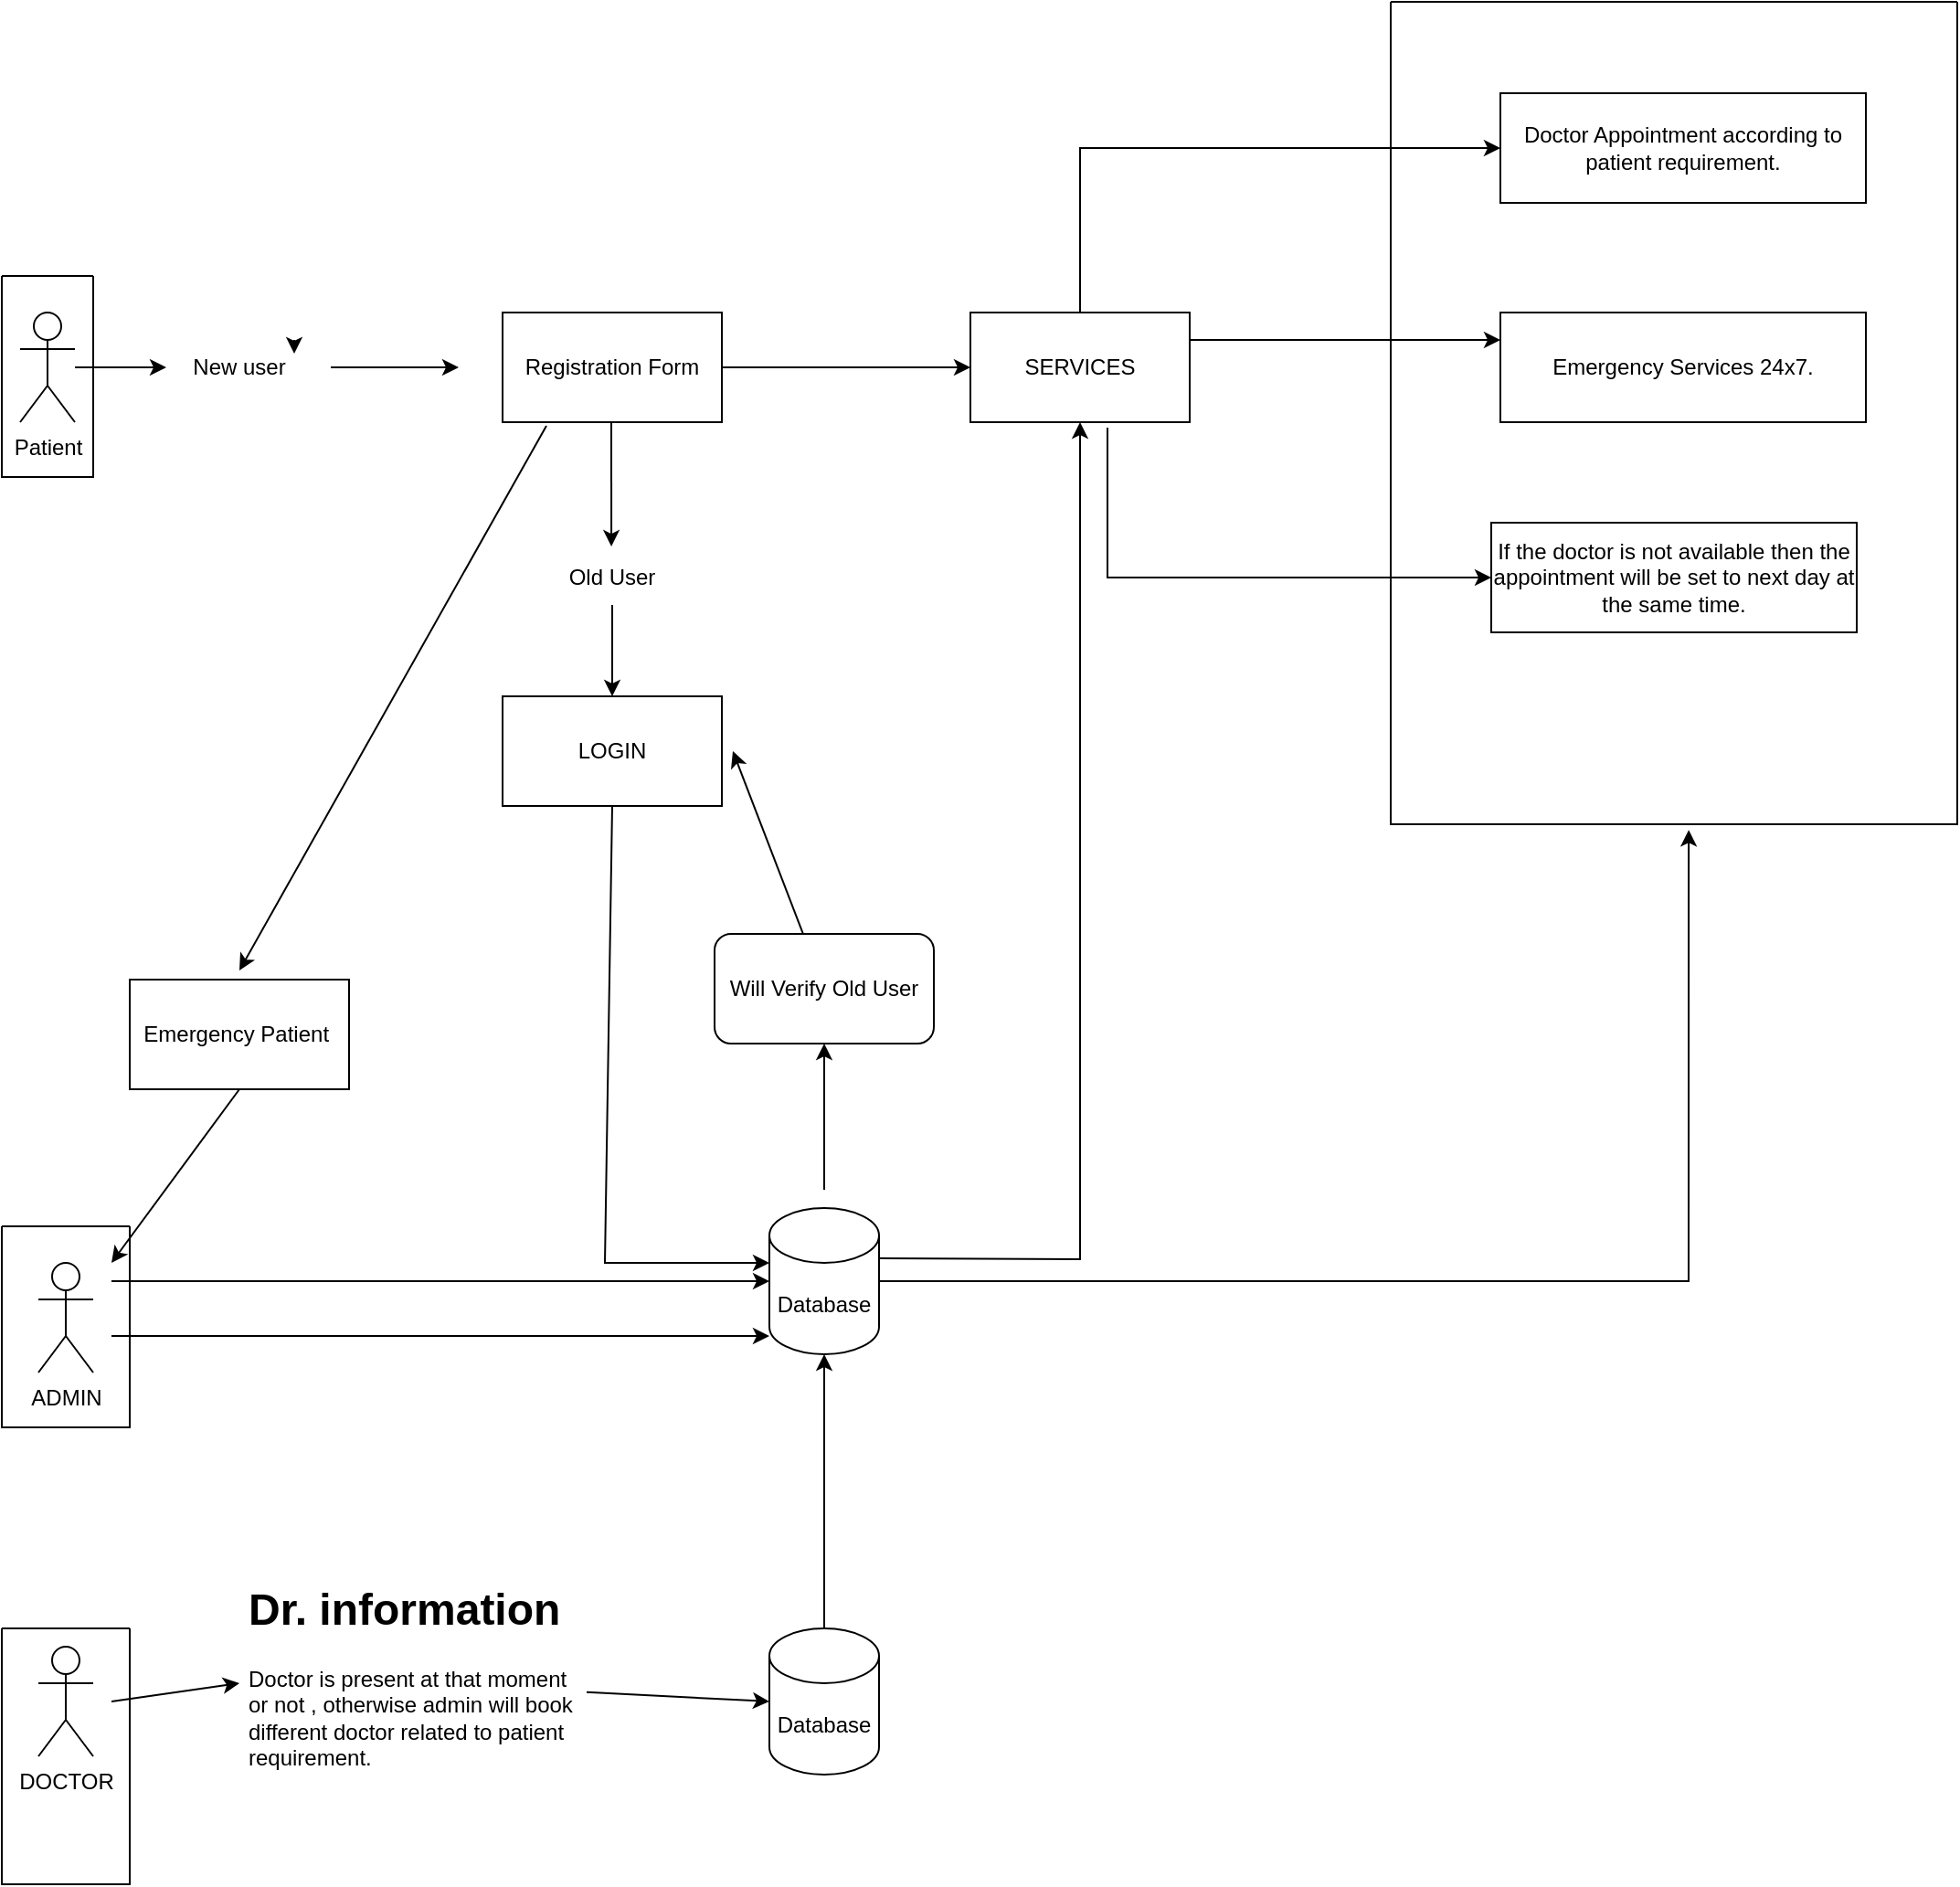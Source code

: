 <mxfile version="21.8.1" type="github">
  <diagram id="C5RBs43oDa-KdzZeNtuy" name="Page-1">
    <mxGraphModel dx="1194" dy="1816" grid="1" gridSize="10" guides="1" tooltips="1" connect="1" arrows="1" fold="1" page="1" pageScale="1" pageWidth="827" pageHeight="1169" math="0" shadow="0">
      <root>
        <mxCell id="WIyWlLk6GJQsqaUBKTNV-0" />
        <mxCell id="WIyWlLk6GJQsqaUBKTNV-1" parent="WIyWlLk6GJQsqaUBKTNV-0" />
        <mxCell id="kDWbAyWZnq6GtjttEzIP-8" value="Patient&lt;br&gt;" style="shape=umlActor;verticalLabelPosition=bottom;verticalAlign=top;html=1;outlineConnect=0;" parent="WIyWlLk6GJQsqaUBKTNV-1" vertex="1">
          <mxGeometry x="30" y="160" width="30" height="60" as="geometry" />
        </mxCell>
        <mxCell id="kDWbAyWZnq6GtjttEzIP-9" value="ADMIN" style="shape=umlActor;verticalLabelPosition=bottom;verticalAlign=top;html=1;outlineConnect=0;" parent="WIyWlLk6GJQsqaUBKTNV-1" vertex="1">
          <mxGeometry x="40" y="680" width="30" height="60" as="geometry" />
        </mxCell>
        <mxCell id="kDWbAyWZnq6GtjttEzIP-18" value="New user" style="text;html=1;strokeColor=none;fillColor=none;align=center;verticalAlign=middle;whiteSpace=wrap;rounded=0;" parent="WIyWlLk6GJQsqaUBKTNV-1" vertex="1">
          <mxGeometry x="120" y="175" width="60" height="30" as="geometry" />
        </mxCell>
        <mxCell id="kDWbAyWZnq6GtjttEzIP-21" style="edgeStyle=orthogonalEdgeStyle;rounded=0;orthogonalLoop=1;jettySize=auto;html=1;exitX=1;exitY=0;exitDx=0;exitDy=0;entryX=1;entryY=0.25;entryDx=0;entryDy=0;" parent="WIyWlLk6GJQsqaUBKTNV-1" source="kDWbAyWZnq6GtjttEzIP-18" target="kDWbAyWZnq6GtjttEzIP-18" edge="1">
          <mxGeometry relative="1" as="geometry" />
        </mxCell>
        <mxCell id="kDWbAyWZnq6GtjttEzIP-23" value="" style="endArrow=classic;html=1;rounded=0;" parent="WIyWlLk6GJQsqaUBKTNV-1" source="kDWbAyWZnq6GtjttEzIP-8" edge="1">
          <mxGeometry width="50" height="50" relative="1" as="geometry">
            <mxPoint x="430" y="380" as="sourcePoint" />
            <mxPoint x="110" y="190" as="targetPoint" />
            <Array as="points" />
          </mxGeometry>
        </mxCell>
        <mxCell id="kDWbAyWZnq6GtjttEzIP-24" value="" style="endArrow=classic;html=1;rounded=0;" parent="WIyWlLk6GJQsqaUBKTNV-1" edge="1">
          <mxGeometry width="50" height="50" relative="1" as="geometry">
            <mxPoint x="200" y="190" as="sourcePoint" />
            <mxPoint x="270" y="190" as="targetPoint" />
          </mxGeometry>
        </mxCell>
        <mxCell id="kDWbAyWZnq6GtjttEzIP-25" value="Registration Form" style="rounded=0;whiteSpace=wrap;html=1;" parent="WIyWlLk6GJQsqaUBKTNV-1" vertex="1">
          <mxGeometry x="294" y="160" width="120" height="60" as="geometry" />
        </mxCell>
        <mxCell id="kDWbAyWZnq6GtjttEzIP-26" value="" style="endArrow=classic;html=1;rounded=0;exitX=0.433;exitY=1.033;exitDx=0;exitDy=0;exitPerimeter=0;" parent="WIyWlLk6GJQsqaUBKTNV-1" edge="1">
          <mxGeometry width="50" height="50" relative="1" as="geometry">
            <mxPoint x="353.5" y="220.0" as="sourcePoint" />
            <mxPoint x="353.54" y="288.02" as="targetPoint" />
          </mxGeometry>
        </mxCell>
        <mxCell id="kDWbAyWZnq6GtjttEzIP-27" value="Old User" style="text;html=1;strokeColor=none;fillColor=none;align=center;verticalAlign=middle;whiteSpace=wrap;rounded=0;" parent="WIyWlLk6GJQsqaUBKTNV-1" vertex="1">
          <mxGeometry x="324" y="290" width="60" height="30" as="geometry" />
        </mxCell>
        <mxCell id="kDWbAyWZnq6GtjttEzIP-28" value="" style="endArrow=classic;html=1;rounded=0;exitX=0.5;exitY=1;exitDx=0;exitDy=0;" parent="WIyWlLk6GJQsqaUBKTNV-1" source="kDWbAyWZnq6GtjttEzIP-27" edge="1">
          <mxGeometry width="50" height="50" relative="1" as="geometry">
            <mxPoint x="380" y="380" as="sourcePoint" />
            <mxPoint x="354" y="370" as="targetPoint" />
          </mxGeometry>
        </mxCell>
        <mxCell id="kDWbAyWZnq6GtjttEzIP-29" value="LOGIN" style="rounded=0;whiteSpace=wrap;html=1;" parent="WIyWlLk6GJQsqaUBKTNV-1" vertex="1">
          <mxGeometry x="294" y="370" width="120" height="60" as="geometry" />
        </mxCell>
        <mxCell id="kDWbAyWZnq6GtjttEzIP-30" value="" style="endArrow=classic;html=1;rounded=0;exitX=0.5;exitY=1;exitDx=0;exitDy=0;" parent="WIyWlLk6GJQsqaUBKTNV-1" source="kDWbAyWZnq6GtjttEzIP-29" edge="1">
          <mxGeometry width="50" height="50" relative="1" as="geometry">
            <mxPoint x="490" y="510" as="sourcePoint" />
            <mxPoint x="440" y="680" as="targetPoint" />
            <Array as="points">
              <mxPoint x="350" y="680" />
            </Array>
          </mxGeometry>
        </mxCell>
        <mxCell id="kDWbAyWZnq6GtjttEzIP-31" value="" style="endArrow=classic;html=1;rounded=0;" parent="WIyWlLk6GJQsqaUBKTNV-1" edge="1">
          <mxGeometry width="50" height="50" relative="1" as="geometry">
            <mxPoint x="80" y="720" as="sourcePoint" />
            <mxPoint x="440" y="720" as="targetPoint" />
          </mxGeometry>
        </mxCell>
        <mxCell id="kDWbAyWZnq6GtjttEzIP-32" value="Database&lt;br&gt;" style="shape=cylinder3;whiteSpace=wrap;html=1;boundedLbl=1;backgroundOutline=1;size=15;" parent="WIyWlLk6GJQsqaUBKTNV-1" vertex="1">
          <mxGeometry x="440" y="650" width="60" height="80" as="geometry" />
        </mxCell>
        <mxCell id="kDWbAyWZnq6GtjttEzIP-33" value="" style="endArrow=classic;html=1;rounded=0;" parent="WIyWlLk6GJQsqaUBKTNV-1" source="kDWbAyWZnq6GtjttEzIP-34" edge="1">
          <mxGeometry width="50" height="50" relative="1" as="geometry">
            <mxPoint x="470" y="640" as="sourcePoint" />
            <mxPoint x="420" y="400" as="targetPoint" />
            <Array as="points" />
          </mxGeometry>
        </mxCell>
        <mxCell id="kDWbAyWZnq6GtjttEzIP-35" value="" style="endArrow=classic;html=1;rounded=0;" parent="WIyWlLk6GJQsqaUBKTNV-1" target="kDWbAyWZnq6GtjttEzIP-34" edge="1">
          <mxGeometry width="50" height="50" relative="1" as="geometry">
            <mxPoint x="470" y="640" as="sourcePoint" />
            <mxPoint x="420" y="400" as="targetPoint" />
            <Array as="points" />
          </mxGeometry>
        </mxCell>
        <mxCell id="kDWbAyWZnq6GtjttEzIP-34" value="Will Verify Old User" style="rounded=1;whiteSpace=wrap;html=1;" parent="WIyWlLk6GJQsqaUBKTNV-1" vertex="1">
          <mxGeometry x="410" y="500" width="120" height="60" as="geometry" />
        </mxCell>
        <mxCell id="kDWbAyWZnq6GtjttEzIP-36" value="SERVICES" style="rounded=0;whiteSpace=wrap;html=1;" parent="WIyWlLk6GJQsqaUBKTNV-1" vertex="1">
          <mxGeometry x="550" y="160" width="120" height="60" as="geometry" />
        </mxCell>
        <mxCell id="kDWbAyWZnq6GtjttEzIP-37" value="" style="endArrow=classic;html=1;rounded=0;exitX=1;exitY=0.5;exitDx=0;exitDy=0;entryX=0;entryY=0.5;entryDx=0;entryDy=0;" parent="WIyWlLk6GJQsqaUBKTNV-1" source="kDWbAyWZnq6GtjttEzIP-25" target="kDWbAyWZnq6GtjttEzIP-36" edge="1">
          <mxGeometry width="50" height="50" relative="1" as="geometry">
            <mxPoint x="490" y="510" as="sourcePoint" />
            <mxPoint x="540" y="190" as="targetPoint" />
          </mxGeometry>
        </mxCell>
        <mxCell id="kDWbAyWZnq6GtjttEzIP-38" value="" style="endArrow=classic;html=1;rounded=0;entryX=0.5;entryY=1;entryDx=0;entryDy=0;exitX=1;exitY=0;exitDx=0;exitDy=27.5;exitPerimeter=0;" parent="WIyWlLk6GJQsqaUBKTNV-1" source="kDWbAyWZnq6GtjttEzIP-32" target="kDWbAyWZnq6GtjttEzIP-36" edge="1">
          <mxGeometry width="50" height="50" relative="1" as="geometry">
            <mxPoint x="610" y="690" as="sourcePoint" />
            <mxPoint x="610" y="240" as="targetPoint" />
            <Array as="points">
              <mxPoint x="610" y="678" />
            </Array>
          </mxGeometry>
        </mxCell>
        <mxCell id="kDWbAyWZnq6GtjttEzIP-39" value="DOCTOR" style="shape=umlActor;verticalLabelPosition=bottom;verticalAlign=top;html=1;outlineConnect=0;" parent="WIyWlLk6GJQsqaUBKTNV-1" vertex="1">
          <mxGeometry x="40" y="890" width="30" height="60" as="geometry" />
        </mxCell>
        <mxCell id="kDWbAyWZnq6GtjttEzIP-40" value="Database" style="shape=cylinder3;whiteSpace=wrap;html=1;boundedLbl=1;backgroundOutline=1;size=15;" parent="WIyWlLk6GJQsqaUBKTNV-1" vertex="1">
          <mxGeometry x="440" y="880" width="60" height="80" as="geometry" />
        </mxCell>
        <mxCell id="kDWbAyWZnq6GtjttEzIP-41" value="" style="endArrow=classic;html=1;rounded=0;entryX=0.5;entryY=1;entryDx=0;entryDy=0;entryPerimeter=0;exitX=0.5;exitY=0;exitDx=0;exitDy=0;exitPerimeter=0;" parent="WIyWlLk6GJQsqaUBKTNV-1" source="kDWbAyWZnq6GtjttEzIP-40" target="kDWbAyWZnq6GtjttEzIP-32" edge="1">
          <mxGeometry width="50" height="50" relative="1" as="geometry">
            <mxPoint x="540" y="870" as="sourcePoint" />
            <mxPoint x="590" y="820" as="targetPoint" />
          </mxGeometry>
        </mxCell>
        <mxCell id="kDWbAyWZnq6GtjttEzIP-42" value="" style="endArrow=classic;html=1;rounded=0;entryX=0;entryY=0.5;entryDx=0;entryDy=0;entryPerimeter=0;" parent="WIyWlLk6GJQsqaUBKTNV-1" source="kDWbAyWZnq6GtjttEzIP-49" target="kDWbAyWZnq6GtjttEzIP-40" edge="1">
          <mxGeometry width="50" height="50" relative="1" as="geometry">
            <mxPoint x="80" y="920" as="sourcePoint" />
            <mxPoint x="430" y="920" as="targetPoint" />
          </mxGeometry>
        </mxCell>
        <mxCell id="kDWbAyWZnq6GtjttEzIP-43" value="" style="endArrow=classic;html=1;rounded=0;exitX=0.5;exitY=0;exitDx=0;exitDy=0;" parent="WIyWlLk6GJQsqaUBKTNV-1" source="kDWbAyWZnq6GtjttEzIP-36" edge="1">
          <mxGeometry width="50" height="50" relative="1" as="geometry">
            <mxPoint x="620" y="80" as="sourcePoint" />
            <mxPoint x="840" y="70" as="targetPoint" />
            <Array as="points">
              <mxPoint x="610" y="70" />
            </Array>
          </mxGeometry>
        </mxCell>
        <mxCell id="kDWbAyWZnq6GtjttEzIP-44" value="Doctor Appointment according to patient requirement." style="rounded=0;whiteSpace=wrap;html=1;" parent="WIyWlLk6GJQsqaUBKTNV-1" vertex="1">
          <mxGeometry x="840" y="40" width="200" height="60" as="geometry" />
        </mxCell>
        <mxCell id="kDWbAyWZnq6GtjttEzIP-45" value="" style="endArrow=classic;html=1;rounded=0;exitX=1;exitY=0.25;exitDx=0;exitDy=0;" parent="WIyWlLk6GJQsqaUBKTNV-1" source="kDWbAyWZnq6GtjttEzIP-36" edge="1">
          <mxGeometry width="50" height="50" relative="1" as="geometry">
            <mxPoint x="800" y="340" as="sourcePoint" />
            <mxPoint x="840" y="175" as="targetPoint" />
          </mxGeometry>
        </mxCell>
        <mxCell id="kDWbAyWZnq6GtjttEzIP-46" value="Emergency Services 24x7." style="rounded=0;whiteSpace=wrap;html=1;" parent="WIyWlLk6GJQsqaUBKTNV-1" vertex="1">
          <mxGeometry x="840" y="160" width="200" height="60" as="geometry" />
        </mxCell>
        <mxCell id="kDWbAyWZnq6GtjttEzIP-50" value="" style="endArrow=classic;html=1;rounded=0;entryX=0;entryY=0.5;entryDx=0;entryDy=0;entryPerimeter=0;" parent="WIyWlLk6GJQsqaUBKTNV-1" target="kDWbAyWZnq6GtjttEzIP-49" edge="1">
          <mxGeometry width="50" height="50" relative="1" as="geometry">
            <mxPoint x="80" y="920" as="sourcePoint" />
            <mxPoint x="440" y="920" as="targetPoint" />
          </mxGeometry>
        </mxCell>
        <mxCell id="kDWbAyWZnq6GtjttEzIP-49" value="&lt;h1&gt;Dr. information&lt;/h1&gt;&lt;div&gt;Doctor is present at that moment or not , otherwise admin will book different doctor related to patient requirement.&lt;/div&gt;" style="text;html=1;strokeColor=none;fillColor=none;spacing=5;spacingTop=-20;whiteSpace=wrap;overflow=hidden;rounded=0;" parent="WIyWlLk6GJQsqaUBKTNV-1" vertex="1">
          <mxGeometry x="150" y="850" width="190" height="120" as="geometry" />
        </mxCell>
        <mxCell id="kDWbAyWZnq6GtjttEzIP-51" value="" style="endArrow=classic;html=1;rounded=0;exitX=0.625;exitY=1.05;exitDx=0;exitDy=0;exitPerimeter=0;entryX=0;entryY=0.5;entryDx=0;entryDy=0;" parent="WIyWlLk6GJQsqaUBKTNV-1" source="kDWbAyWZnq6GtjttEzIP-36" edge="1" target="kDWbAyWZnq6GtjttEzIP-52">
          <mxGeometry width="50" height="50" relative="1" as="geometry">
            <mxPoint x="620" y="300" as="sourcePoint" />
            <mxPoint x="850" y="380" as="targetPoint" />
            <Array as="points">
              <mxPoint x="625" y="305" />
            </Array>
          </mxGeometry>
        </mxCell>
        <mxCell id="kDWbAyWZnq6GtjttEzIP-54" value="" style="swimlane;startSize=0;" parent="WIyWlLk6GJQsqaUBKTNV-1" vertex="1">
          <mxGeometry x="780" y="-10" width="310" height="450" as="geometry" />
        </mxCell>
        <mxCell id="kDWbAyWZnq6GtjttEzIP-52" value="If the doctor is not available then the appointment will be set to next day at the same time." style="rounded=0;whiteSpace=wrap;html=1;" parent="kDWbAyWZnq6GtjttEzIP-54" vertex="1">
          <mxGeometry x="55" y="285" width="200" height="60" as="geometry" />
        </mxCell>
        <mxCell id="kDWbAyWZnq6GtjttEzIP-55" value="" style="endArrow=classic;html=1;rounded=0;entryX=0.526;entryY=1.007;entryDx=0;entryDy=0;entryPerimeter=0;exitX=1;exitY=0.5;exitDx=0;exitDy=0;exitPerimeter=0;" parent="WIyWlLk6GJQsqaUBKTNV-1" source="kDWbAyWZnq6GtjttEzIP-32" target="kDWbAyWZnq6GtjttEzIP-54" edge="1">
          <mxGeometry width="50" height="50" relative="1" as="geometry">
            <mxPoint x="750" y="620" as="sourcePoint" />
            <mxPoint x="810" y="320" as="targetPoint" />
            <Array as="points">
              <mxPoint x="943" y="690" />
            </Array>
          </mxGeometry>
        </mxCell>
        <mxCell id="O8HrPYiMEmyXlL72Stxz-0" value="" style="endArrow=classic;html=1;rounded=0;exitX=0.2;exitY=1.033;exitDx=0;exitDy=0;exitPerimeter=0;" edge="1" parent="WIyWlLk6GJQsqaUBKTNV-1" source="kDWbAyWZnq6GtjttEzIP-25">
          <mxGeometry width="50" height="50" relative="1" as="geometry">
            <mxPoint x="60" y="240" as="sourcePoint" />
            <mxPoint x="150" y="520" as="targetPoint" />
          </mxGeometry>
        </mxCell>
        <mxCell id="O8HrPYiMEmyXlL72Stxz-1" value="Emergency Patient&amp;nbsp;" style="rounded=0;whiteSpace=wrap;html=1;" vertex="1" parent="WIyWlLk6GJQsqaUBKTNV-1">
          <mxGeometry x="90" y="525" width="120" height="60" as="geometry" />
        </mxCell>
        <mxCell id="O8HrPYiMEmyXlL72Stxz-2" value="" style="endArrow=classic;html=1;rounded=0;exitX=0.5;exitY=1;exitDx=0;exitDy=0;" edge="1" parent="WIyWlLk6GJQsqaUBKTNV-1" source="O8HrPYiMEmyXlL72Stxz-1">
          <mxGeometry width="50" height="50" relative="1" as="geometry">
            <mxPoint x="200" y="640" as="sourcePoint" />
            <mxPoint x="80" y="680" as="targetPoint" />
          </mxGeometry>
        </mxCell>
        <mxCell id="O8HrPYiMEmyXlL72Stxz-3" value="" style="endArrow=classic;html=1;rounded=0;entryX=0;entryY=0.5;entryDx=0;entryDy=0;entryPerimeter=0;" edge="1" parent="WIyWlLk6GJQsqaUBKTNV-1" target="kDWbAyWZnq6GtjttEzIP-32">
          <mxGeometry width="50" height="50" relative="1" as="geometry">
            <mxPoint x="80" y="690" as="sourcePoint" />
            <mxPoint x="340" y="690" as="targetPoint" />
            <Array as="points" />
          </mxGeometry>
        </mxCell>
        <mxCell id="O8HrPYiMEmyXlL72Stxz-4" value="" style="swimlane;startSize=0;" vertex="1" parent="WIyWlLk6GJQsqaUBKTNV-1">
          <mxGeometry x="20" y="140" width="50" height="110" as="geometry" />
        </mxCell>
        <mxCell id="O8HrPYiMEmyXlL72Stxz-5" value="" style="swimlane;startSize=0;" vertex="1" parent="WIyWlLk6GJQsqaUBKTNV-1">
          <mxGeometry x="20" y="660" width="70" height="110" as="geometry" />
        </mxCell>
        <mxCell id="O8HrPYiMEmyXlL72Stxz-7" value="" style="swimlane;startSize=0;" vertex="1" parent="WIyWlLk6GJQsqaUBKTNV-1">
          <mxGeometry x="20" y="880" width="70" height="140" as="geometry" />
        </mxCell>
      </root>
    </mxGraphModel>
  </diagram>
</mxfile>
